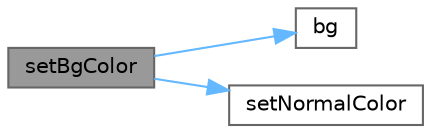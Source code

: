 digraph "setBgColor"
{
 // LATEX_PDF_SIZE
  bgcolor="transparent";
  edge [fontname=Helvetica,fontsize=10,labelfontname=Helvetica,labelfontsize=10];
  node [fontname=Helvetica,fontsize=10,shape=box,height=0.2,width=0.4];
  rankdir="LR";
  Node1 [id="Node000001",label="setBgColor",height=0.2,width=0.4,color="gray40", fillcolor="grey60", style="filled", fontcolor="black",tooltip="设置背景颜色"];
  Node1 -> Node2 [id="edge1_Node000001_Node000002",color="steelblue1",style="solid",tooltip=" "];
  Node2 [id="Node000002",label="bg",height=0.2,width=0.4,color="grey40", fillcolor="white", style="filled",URL="$color_8h.html#ae85aa6f7e0b7a5f146778c0c92c70921",tooltip="Creates a text style from the background color."];
  Node1 -> Node3 [id="edge2_Node000001_Node000003",color="steelblue1",style="solid",tooltip=" "];
  Node3 [id="Node000003",label="setNormalColor",height=0.2,width=0.4,color="grey40", fillcolor="white", style="filled",URL="$class_interactive_button_base.html#adf3e97daa6c48185c141b0af7ca48de8",tooltip="设置默认背景颜色"];
}
